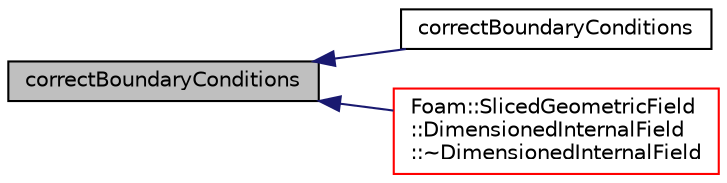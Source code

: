 digraph "correctBoundaryConditions"
{
  bgcolor="transparent";
  edge [fontname="Helvetica",fontsize="10",labelfontname="Helvetica",labelfontsize="10"];
  node [fontname="Helvetica",fontsize="10",shape=record];
  rankdir="LR";
  Node1 [label="correctBoundaryConditions",height=0.2,width=0.4,color="black", fillcolor="grey75", style="filled", fontcolor="black"];
  Node1 -> Node2 [dir="back",color="midnightblue",fontsize="10",style="solid",fontname="Helvetica"];
  Node2 [label="correctBoundaryConditions",height=0.2,width=0.4,color="black",URL="$a02339.html#ab9797e6be135dd9cb83c3ec8a4e15059"];
  Node1 -> Node3 [dir="back",color="midnightblue",fontsize="10",style="solid",fontname="Helvetica"];
  Node3 [label="Foam::SlicedGeometricField\l::DimensionedInternalField\l::~DimensionedInternalField",height=0.2,width=0.4,color="red",URL="$a00533.html#af9273f8491dff1cfad70f6b54aacdc0b",tooltip="Destructor. "];
}
